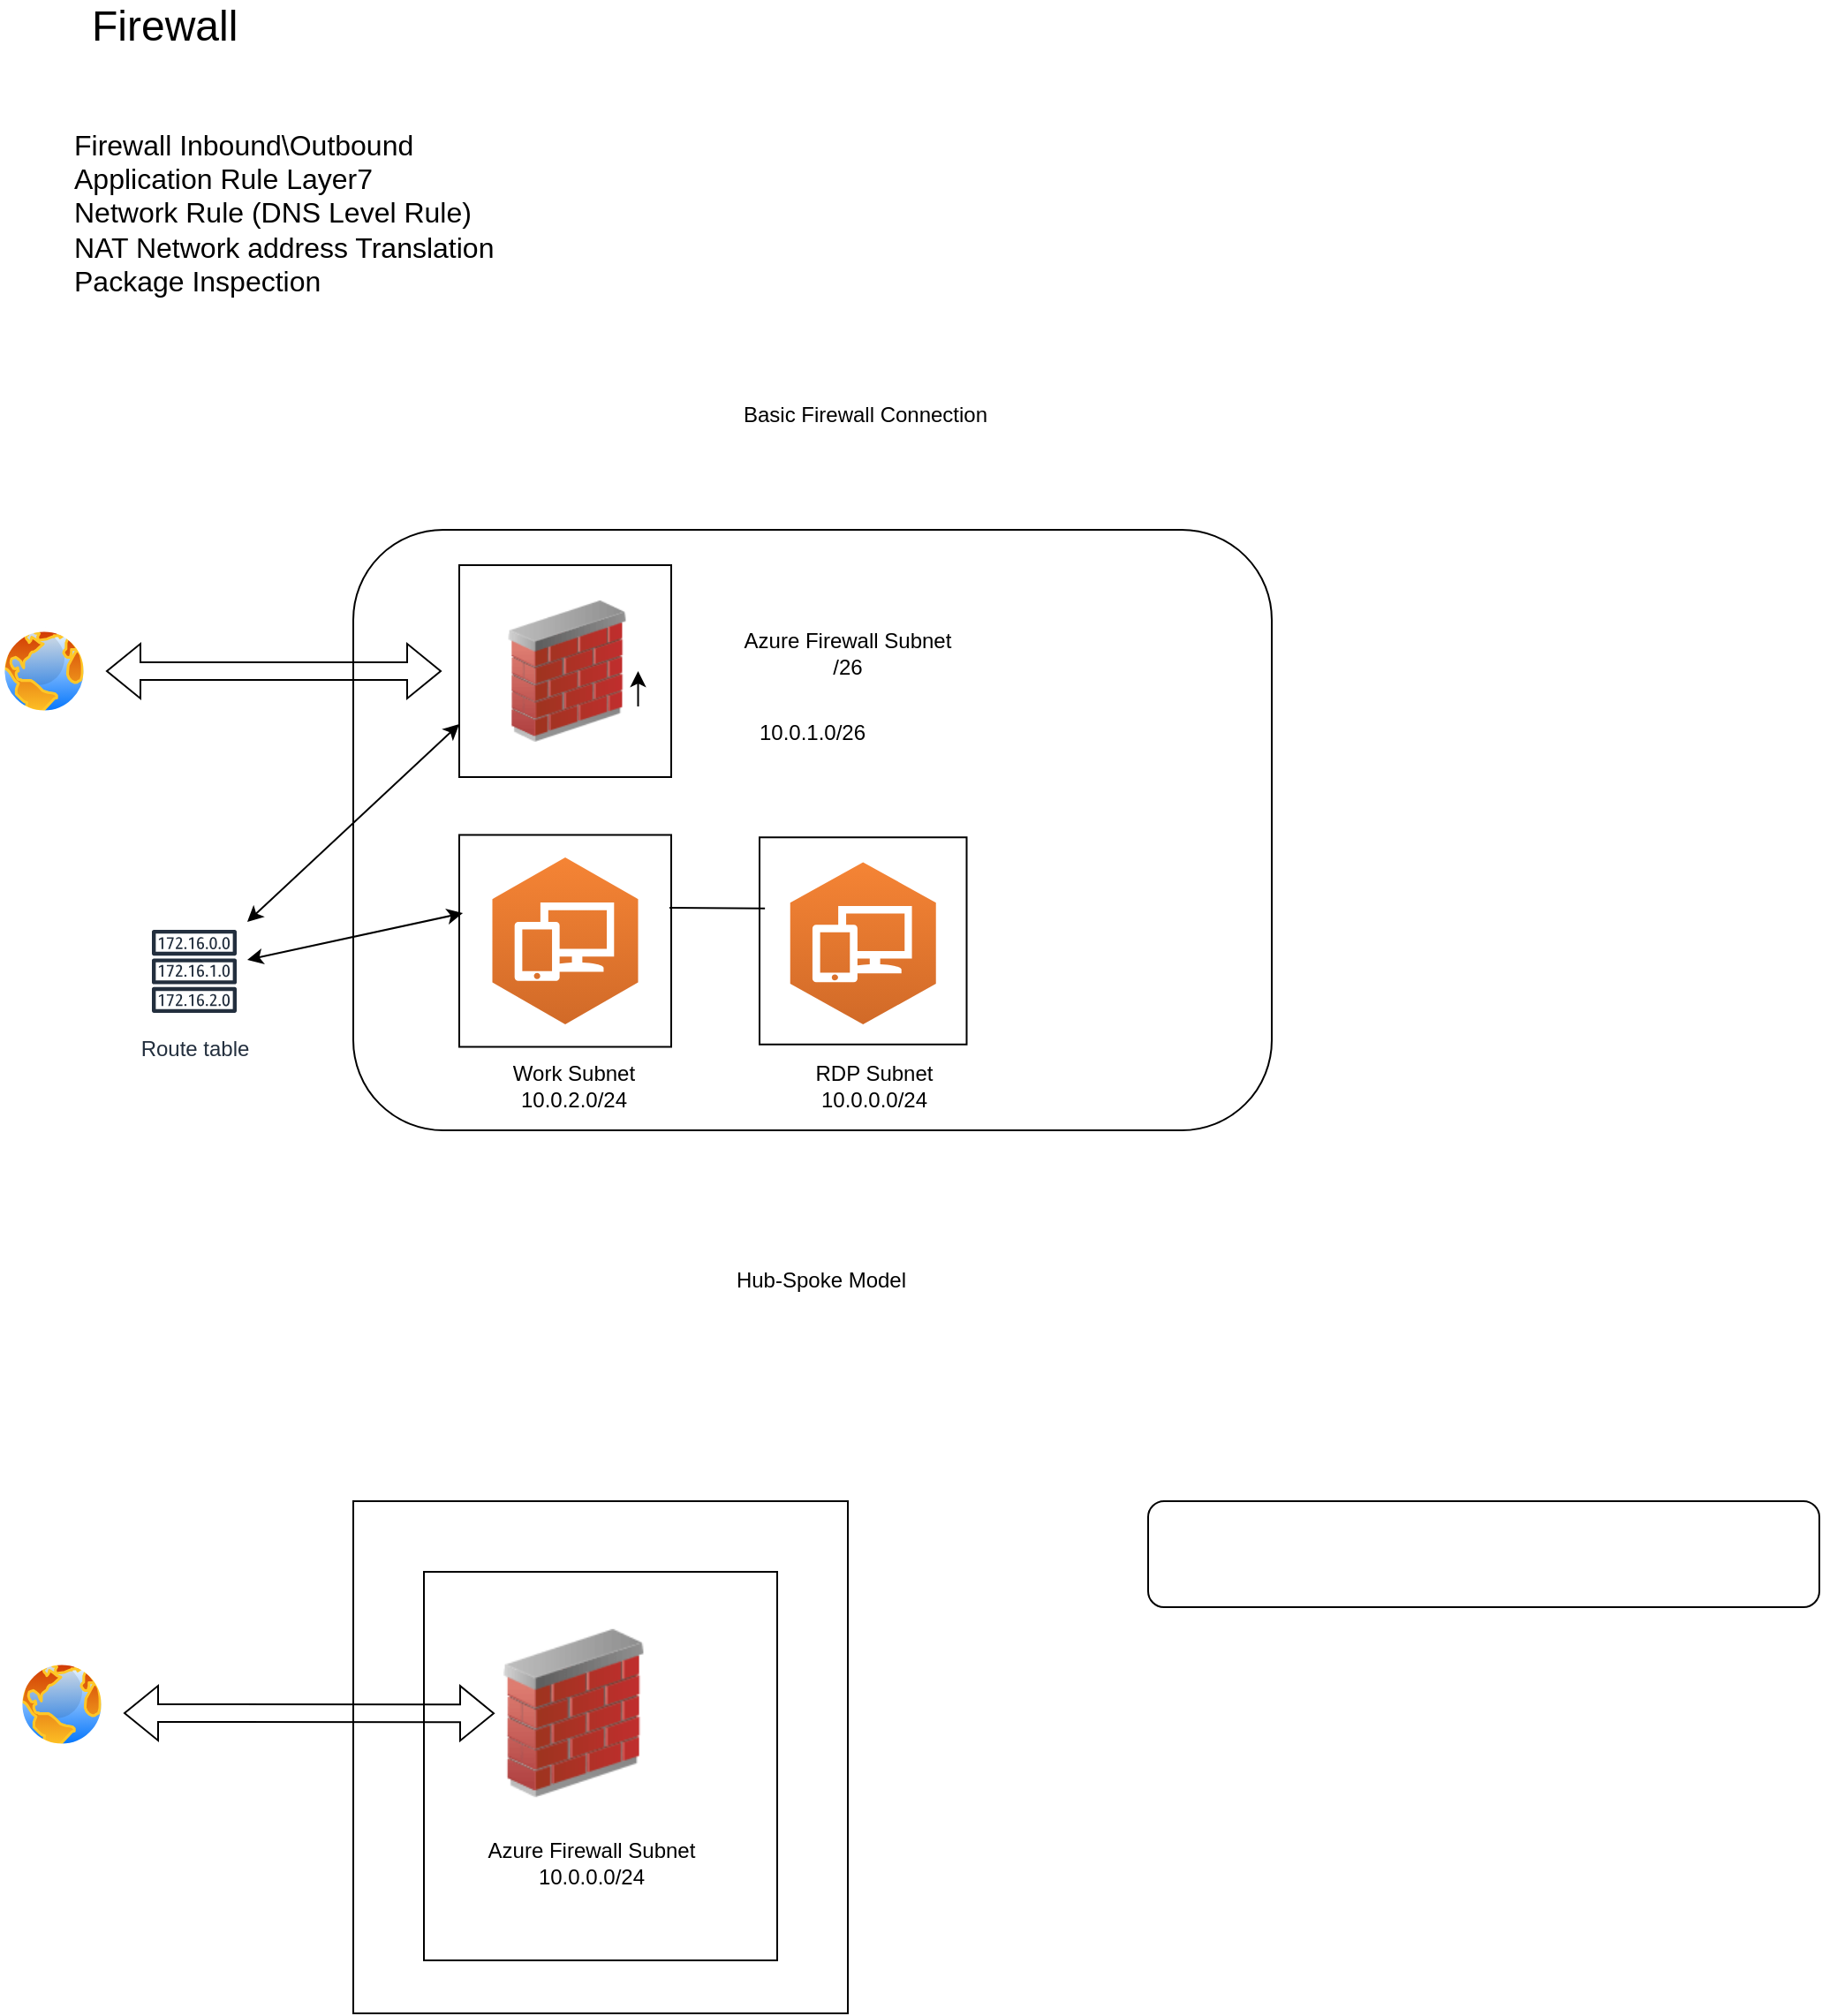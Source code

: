 <mxfile version="24.6.4" type="github">
  <diagram name="Page-1" id="QJOc4FPXJreE6Yzap2Jc">
    <mxGraphModel dx="954" dy="647" grid="1" gridSize="10" guides="1" tooltips="1" connect="1" arrows="1" fold="1" page="1" pageScale="1" pageWidth="827" pageHeight="1169" math="0" shadow="0">
      <root>
        <mxCell id="0" />
        <mxCell id="1" parent="0" />
        <mxCell id="AW5dsRTVW_Ctcq2CAhQz-2" value="&lt;font size=&quot;3&quot;&gt;Firewall Inbound\Outbound&lt;/font&gt;&lt;div&gt;&lt;font size=&quot;3&quot;&gt;Application Rule Layer7&lt;/font&gt;&lt;/div&gt;&lt;div&gt;&lt;font size=&quot;3&quot;&gt;Network Rule (DNS Level Rule)&lt;/font&gt;&lt;/div&gt;&lt;div&gt;&lt;font size=&quot;3&quot;&gt;NAT Network address Translation&lt;/font&gt;&lt;/div&gt;&lt;div&gt;&lt;font size=&quot;3&quot;&gt;Package Inspection&lt;/font&gt;&lt;/div&gt;&lt;div&gt;&lt;font size=&quot;3&quot;&gt;&lt;br&gt;&lt;/font&gt;&lt;/div&gt;" style="text;html=1;align=left;verticalAlign=middle;whiteSpace=wrap;rounded=0;" parent="1" vertex="1">
          <mxGeometry x="40" y="110" width="270" height="80" as="geometry" />
        </mxCell>
        <mxCell id="AW5dsRTVW_Ctcq2CAhQz-3" value="&lt;font style=&quot;font-size: 24px;&quot;&gt;Firewall&lt;/font&gt;" style="text;html=1;align=left;verticalAlign=middle;whiteSpace=wrap;rounded=0;" parent="1" vertex="1">
          <mxGeometry x="50" y="20" width="190" height="30" as="geometry" />
        </mxCell>
        <mxCell id="AW5dsRTVW_Ctcq2CAhQz-4" value="" style="image;aspect=fixed;perimeter=ellipsePerimeter;html=1;align=center;shadow=0;dashed=0;spacingTop=3;image=img/lib/active_directory/internet_globe.svg;" parent="1" vertex="1">
          <mxGeometry y="375" width="50" height="50" as="geometry" />
        </mxCell>
        <mxCell id="AW5dsRTVW_Ctcq2CAhQz-5" value="" style="rounded=1;whiteSpace=wrap;html=1;" parent="1" vertex="1">
          <mxGeometry x="200" y="320" width="520" height="340" as="geometry" />
        </mxCell>
        <mxCell id="AW5dsRTVW_Ctcq2CAhQz-7" value="" style="whiteSpace=wrap;html=1;aspect=fixed;" parent="1" vertex="1">
          <mxGeometry x="260" y="340" width="120" height="120" as="geometry" />
        </mxCell>
        <mxCell id="AW5dsRTVW_Ctcq2CAhQz-8" value="" style="image;html=1;image=img/lib/clip_art/networking/Firewall_02_128x128.png" parent="1" vertex="1">
          <mxGeometry x="281.25" y="360" width="80" height="80" as="geometry" />
        </mxCell>
        <mxCell id="AW5dsRTVW_Ctcq2CAhQz-9" value="Azure Firewall Subnet&lt;div&gt;/26&lt;/div&gt;" style="text;html=1;align=center;verticalAlign=middle;whiteSpace=wrap;rounded=0;" parent="1" vertex="1">
          <mxGeometry x="400" y="360" width="160" height="60" as="geometry" />
        </mxCell>
        <mxCell id="AW5dsRTVW_Ctcq2CAhQz-10" value="" style="rounded=0;whiteSpace=wrap;html=1;" parent="1" vertex="1">
          <mxGeometry x="260" y="492.75" width="120" height="120" as="geometry" />
        </mxCell>
        <mxCell id="AW5dsRTVW_Ctcq2CAhQz-11" value="" style="outlineConnect=0;dashed=0;verticalLabelPosition=bottom;verticalAlign=top;align=center;html=1;shape=mxgraph.aws3.workspaces;fillColor=#D16A28;gradientColor=#F58435;gradientDirection=north;" parent="1" vertex="1">
          <mxGeometry x="278.75" y="505.5" width="82.5" height="94.5" as="geometry" />
        </mxCell>
        <mxCell id="AW5dsRTVW_Ctcq2CAhQz-12" style="edgeStyle=orthogonalEdgeStyle;rounded=0;orthogonalLoop=1;jettySize=auto;html=1;exitX=1;exitY=0.75;exitDx=0;exitDy=0;entryX=1;entryY=0.5;entryDx=0;entryDy=0;" parent="1" source="AW5dsRTVW_Ctcq2CAhQz-8" target="AW5dsRTVW_Ctcq2CAhQz-8" edge="1">
          <mxGeometry relative="1" as="geometry" />
        </mxCell>
        <mxCell id="tGn_zbviUPno7vB-4MJZ-1" value="10.0.1.0/26" style="text;html=1;align=center;verticalAlign=middle;whiteSpace=wrap;rounded=0;" vertex="1" parent="1">
          <mxGeometry x="430" y="420" width="60" height="30" as="geometry" />
        </mxCell>
        <mxCell id="tGn_zbviUPno7vB-4MJZ-2" value="" style="whiteSpace=wrap;html=1;aspect=fixed;" vertex="1" parent="1">
          <mxGeometry x="430" y="494.13" width="117.25" height="117.25" as="geometry" />
        </mxCell>
        <mxCell id="tGn_zbviUPno7vB-4MJZ-3" value="" style="outlineConnect=0;dashed=0;verticalLabelPosition=bottom;verticalAlign=top;align=center;html=1;shape=mxgraph.aws3.workspaces;fillColor=#D16A28;gradientColor=#F58435;gradientDirection=north;" vertex="1" parent="1">
          <mxGeometry x="447.37" y="508.25" width="82.5" height="91.75" as="geometry" />
        </mxCell>
        <mxCell id="tGn_zbviUPno7vB-4MJZ-4" value="Work Subnet 10.0.2.0/24" style="text;html=1;align=center;verticalAlign=middle;whiteSpace=wrap;rounded=0;" vertex="1" parent="1">
          <mxGeometry x="270" y="620" width="110" height="30" as="geometry" />
        </mxCell>
        <mxCell id="tGn_zbviUPno7vB-4MJZ-5" value="Route table" style="sketch=0;outlineConnect=0;fontColor=#232F3E;gradientColor=none;strokeColor=#232F3E;fillColor=#ffffff;dashed=0;verticalLabelPosition=bottom;verticalAlign=top;align=center;html=1;fontSize=12;fontStyle=0;aspect=fixed;shape=mxgraph.aws4.resourceIcon;resIcon=mxgraph.aws4.route_table;" vertex="1" parent="1">
          <mxGeometry x="80" y="540" width="60" height="60" as="geometry" />
        </mxCell>
        <mxCell id="tGn_zbviUPno7vB-4MJZ-6" value="" style="endArrow=classic;startArrow=classic;html=1;rounded=0;entryX=0;entryY=0.75;entryDx=0;entryDy=0;" edge="1" parent="1" source="tGn_zbviUPno7vB-4MJZ-5" target="AW5dsRTVW_Ctcq2CAhQz-7">
          <mxGeometry width="50" height="50" relative="1" as="geometry">
            <mxPoint x="390" y="480" as="sourcePoint" />
            <mxPoint x="440" y="430" as="targetPoint" />
          </mxGeometry>
        </mxCell>
        <mxCell id="tGn_zbviUPno7vB-4MJZ-7" value="" style="endArrow=classic;startArrow=classic;html=1;rounded=0;entryX=0.017;entryY=0.369;entryDx=0;entryDy=0;entryPerimeter=0;" edge="1" parent="1" source="tGn_zbviUPno7vB-4MJZ-5" target="AW5dsRTVW_Ctcq2CAhQz-10">
          <mxGeometry width="50" height="50" relative="1" as="geometry">
            <mxPoint x="390" y="480" as="sourcePoint" />
            <mxPoint x="440" y="430" as="targetPoint" />
          </mxGeometry>
        </mxCell>
        <mxCell id="tGn_zbviUPno7vB-4MJZ-8" value="" style="endArrow=none;html=1;rounded=0;exitX=0.992;exitY=0.344;exitDx=0;exitDy=0;exitPerimeter=0;entryX=0.026;entryY=0.343;entryDx=0;entryDy=0;entryPerimeter=0;" edge="1" parent="1" source="AW5dsRTVW_Ctcq2CAhQz-10" target="tGn_zbviUPno7vB-4MJZ-2">
          <mxGeometry width="50" height="50" relative="1" as="geometry">
            <mxPoint x="390" y="480" as="sourcePoint" />
            <mxPoint x="440" y="430" as="targetPoint" />
          </mxGeometry>
        </mxCell>
        <mxCell id="tGn_zbviUPno7vB-4MJZ-9" value="" style="shape=flexArrow;endArrow=classic;startArrow=classic;html=1;rounded=0;" edge="1" parent="1">
          <mxGeometry width="100" height="100" relative="1" as="geometry">
            <mxPoint x="60" y="400" as="sourcePoint" />
            <mxPoint x="250" y="400" as="targetPoint" />
          </mxGeometry>
        </mxCell>
        <mxCell id="tGn_zbviUPno7vB-4MJZ-10" value="Basic Firewall Connection" style="text;html=1;align=center;verticalAlign=middle;whiteSpace=wrap;rounded=0;" vertex="1" parent="1">
          <mxGeometry x="200" y="240" width="580" height="30" as="geometry" />
        </mxCell>
        <mxCell id="tGn_zbviUPno7vB-4MJZ-11" value="Hub-Spoke Model" style="text;html=1;align=center;verticalAlign=middle;whiteSpace=wrap;rounded=0;" vertex="1" parent="1">
          <mxGeometry x="210" y="730" width="510" height="30" as="geometry" />
        </mxCell>
        <mxCell id="tGn_zbviUPno7vB-4MJZ-12" value="" style="rounded=0;whiteSpace=wrap;html=1;" vertex="1" parent="1">
          <mxGeometry x="200" y="870" width="280" height="290" as="geometry" />
        </mxCell>
        <mxCell id="tGn_zbviUPno7vB-4MJZ-13" value="" style="image;aspect=fixed;perimeter=ellipsePerimeter;html=1;align=center;shadow=0;dashed=0;spacingTop=3;image=img/lib/active_directory/internet_globe.svg;" vertex="1" parent="1">
          <mxGeometry x="10" y="960" width="50" height="50" as="geometry" />
        </mxCell>
        <mxCell id="tGn_zbviUPno7vB-4MJZ-14" value="" style="rounded=0;whiteSpace=wrap;html=1;" vertex="1" parent="1">
          <mxGeometry x="240" y="910" width="200" height="220" as="geometry" />
        </mxCell>
        <mxCell id="tGn_zbviUPno7vB-4MJZ-15" value="" style="image;html=1;image=img/lib/clip_art/networking/Firewall_02_128x128.png" vertex="1" parent="1">
          <mxGeometry x="285" y="930" width="80" height="120" as="geometry" />
        </mxCell>
        <mxCell id="tGn_zbviUPno7vB-4MJZ-16" value="" style="shape=flexArrow;endArrow=classic;startArrow=classic;html=1;rounded=0;entryX=0.2;entryY=0.364;entryDx=0;entryDy=0;entryPerimeter=0;" edge="1" parent="1" target="tGn_zbviUPno7vB-4MJZ-14">
          <mxGeometry width="100" height="100" relative="1" as="geometry">
            <mxPoint x="70" y="990" as="sourcePoint" />
            <mxPoint x="460" y="800" as="targetPoint" />
          </mxGeometry>
        </mxCell>
        <mxCell id="tGn_zbviUPno7vB-4MJZ-17" value="Azure Firewall Subnet&lt;div&gt;10.0.0.0/24&lt;/div&gt;" style="text;html=1;align=center;verticalAlign=middle;whiteSpace=wrap;rounded=0;" vertex="1" parent="1">
          <mxGeometry x="270" y="1060" width="130" height="30" as="geometry" />
        </mxCell>
        <mxCell id="tGn_zbviUPno7vB-4MJZ-18" value="RDP Subnet&lt;div&gt;10.0.0.0/24&lt;/div&gt;" style="text;html=1;align=center;verticalAlign=middle;whiteSpace=wrap;rounded=0;" vertex="1" parent="1">
          <mxGeometry x="450" y="620" width="90" height="30" as="geometry" />
        </mxCell>
        <mxCell id="tGn_zbviUPno7vB-4MJZ-19" value="" style="rounded=1;whiteSpace=wrap;html=1;" vertex="1" parent="1">
          <mxGeometry x="650" y="870" width="380" height="60" as="geometry" />
        </mxCell>
      </root>
    </mxGraphModel>
  </diagram>
</mxfile>
